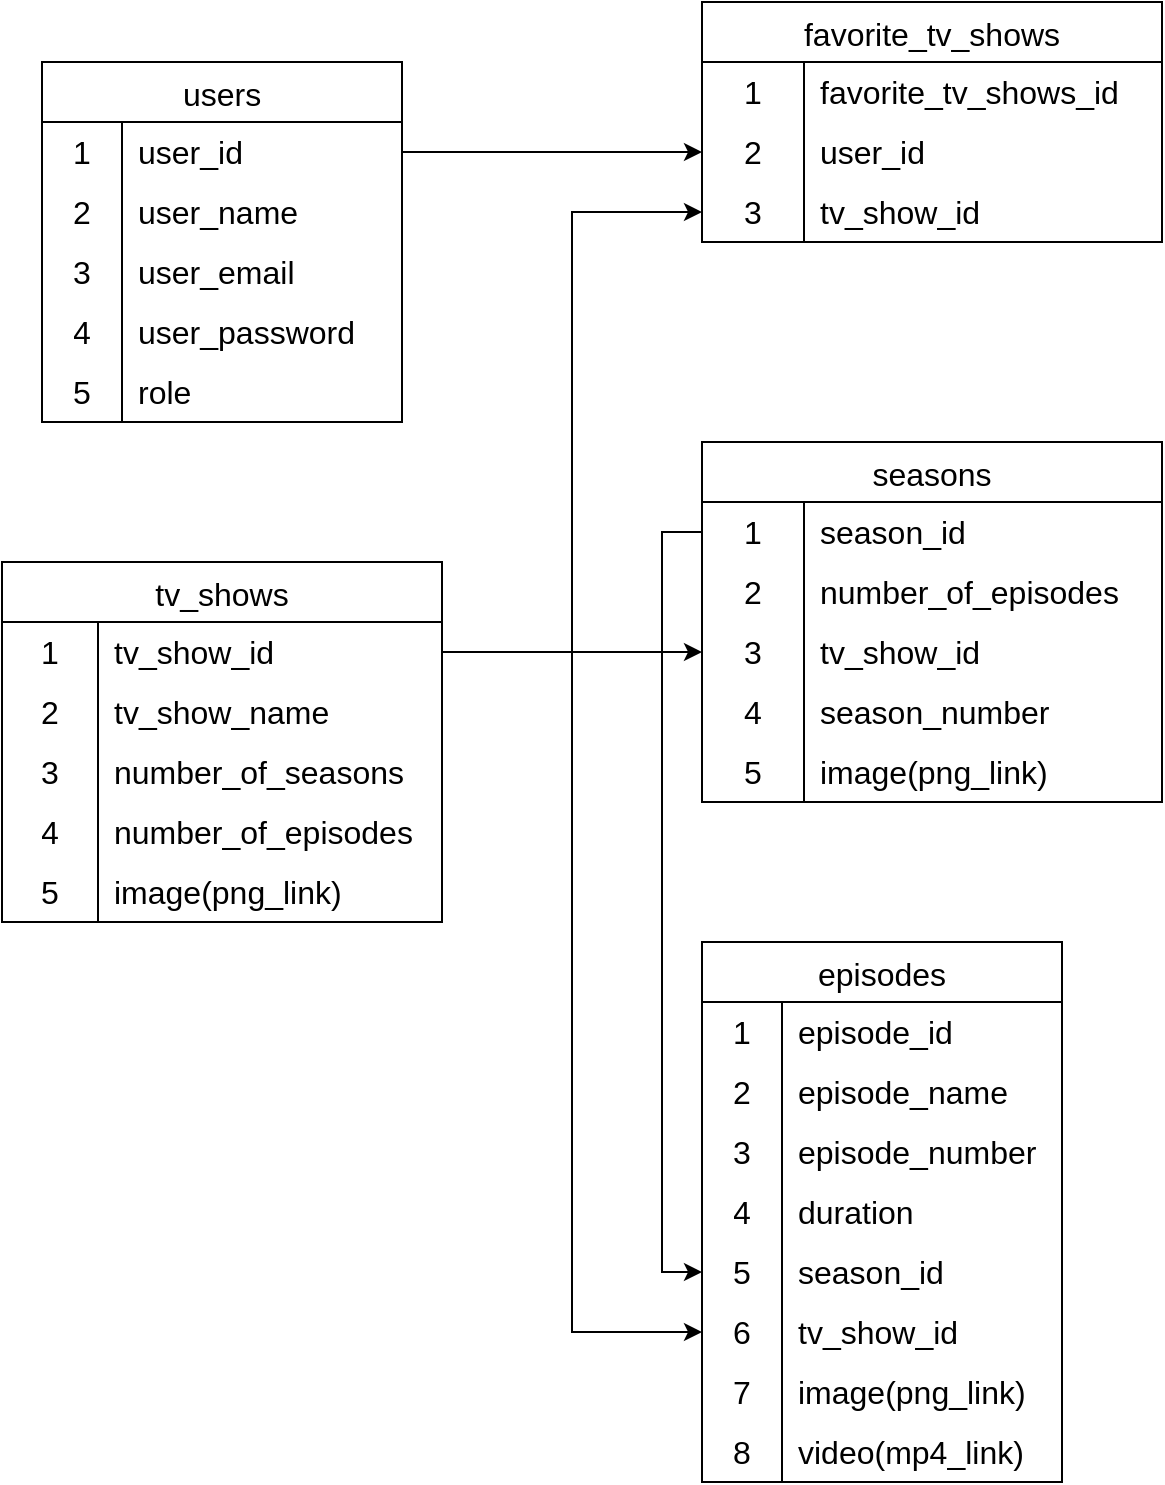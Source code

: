 <mxfile version="27.0.9">
  <diagram name="Страница — 1" id="8xEaKcqbxH626_pY_Ulo">
    <mxGraphModel dx="1028" dy="611" grid="1" gridSize="10" guides="1" tooltips="1" connect="1" arrows="1" fold="1" page="1" pageScale="1" pageWidth="827" pageHeight="1169" math="0" shadow="0">
      <root>
        <mxCell id="0" />
        <mxCell id="1" parent="0" />
        <mxCell id="lAavdUUwdmi0Z0c5Q2c3-16" value="users" style="shape=table;startSize=30;container=1;collapsible=0;childLayout=tableLayout;fixedRows=1;rowLines=0;fontStyle=0;strokeColor=default;fontSize=16;" parent="1" vertex="1">
          <mxGeometry x="200" y="260" width="180" height="180" as="geometry" />
        </mxCell>
        <mxCell id="lAavdUUwdmi0Z0c5Q2c3-17" value="" style="shape=tableRow;horizontal=0;startSize=0;swimlaneHead=0;swimlaneBody=0;top=0;left=0;bottom=0;right=0;collapsible=0;dropTarget=0;fillColor=none;points=[[0,0.5],[1,0.5]];portConstraint=eastwest;strokeColor=inherit;fontSize=16;" parent="lAavdUUwdmi0Z0c5Q2c3-16" vertex="1">
          <mxGeometry y="30" width="180" height="30" as="geometry" />
        </mxCell>
        <mxCell id="lAavdUUwdmi0Z0c5Q2c3-18" value="1" style="shape=partialRectangle;html=1;whiteSpace=wrap;connectable=0;fillColor=none;top=0;left=0;bottom=0;right=0;overflow=hidden;pointerEvents=1;strokeColor=inherit;fontSize=16;" parent="lAavdUUwdmi0Z0c5Q2c3-17" vertex="1">
          <mxGeometry width="40" height="30" as="geometry">
            <mxRectangle width="40" height="30" as="alternateBounds" />
          </mxGeometry>
        </mxCell>
        <mxCell id="lAavdUUwdmi0Z0c5Q2c3-19" value="user_id" style="shape=partialRectangle;html=1;whiteSpace=wrap;connectable=0;fillColor=none;top=0;left=0;bottom=0;right=0;align=left;spacingLeft=6;overflow=hidden;strokeColor=inherit;fontSize=16;" parent="lAavdUUwdmi0Z0c5Q2c3-17" vertex="1">
          <mxGeometry x="40" width="140" height="30" as="geometry">
            <mxRectangle width="140" height="30" as="alternateBounds" />
          </mxGeometry>
        </mxCell>
        <mxCell id="lAavdUUwdmi0Z0c5Q2c3-20" value="" style="shape=tableRow;horizontal=0;startSize=0;swimlaneHead=0;swimlaneBody=0;top=0;left=0;bottom=0;right=0;collapsible=0;dropTarget=0;fillColor=none;points=[[0,0.5],[1,0.5]];portConstraint=eastwest;strokeColor=inherit;fontSize=16;" parent="lAavdUUwdmi0Z0c5Q2c3-16" vertex="1">
          <mxGeometry y="60" width="180" height="30" as="geometry" />
        </mxCell>
        <mxCell id="lAavdUUwdmi0Z0c5Q2c3-21" value="2" style="shape=partialRectangle;html=1;whiteSpace=wrap;connectable=0;fillColor=none;top=0;left=0;bottom=0;right=0;overflow=hidden;strokeColor=inherit;fontSize=16;" parent="lAavdUUwdmi0Z0c5Q2c3-20" vertex="1">
          <mxGeometry width="40" height="30" as="geometry">
            <mxRectangle width="40" height="30" as="alternateBounds" />
          </mxGeometry>
        </mxCell>
        <mxCell id="lAavdUUwdmi0Z0c5Q2c3-22" value="user_name" style="shape=partialRectangle;html=1;whiteSpace=wrap;connectable=0;fillColor=none;top=0;left=0;bottom=0;right=0;align=left;spacingLeft=6;overflow=hidden;strokeColor=inherit;fontSize=16;" parent="lAavdUUwdmi0Z0c5Q2c3-20" vertex="1">
          <mxGeometry x="40" width="140" height="30" as="geometry">
            <mxRectangle width="140" height="30" as="alternateBounds" />
          </mxGeometry>
        </mxCell>
        <mxCell id="lAavdUUwdmi0Z0c5Q2c3-23" value="" style="shape=tableRow;horizontal=0;startSize=0;swimlaneHead=0;swimlaneBody=0;top=0;left=0;bottom=0;right=0;collapsible=0;dropTarget=0;fillColor=none;points=[[0,0.5],[1,0.5]];portConstraint=eastwest;strokeColor=inherit;fontSize=16;" parent="lAavdUUwdmi0Z0c5Q2c3-16" vertex="1">
          <mxGeometry y="90" width="180" height="30" as="geometry" />
        </mxCell>
        <mxCell id="lAavdUUwdmi0Z0c5Q2c3-24" value="3" style="shape=partialRectangle;html=1;whiteSpace=wrap;connectable=0;fillColor=none;top=0;left=0;bottom=0;right=0;overflow=hidden;strokeColor=inherit;fontSize=16;" parent="lAavdUUwdmi0Z0c5Q2c3-23" vertex="1">
          <mxGeometry width="40" height="30" as="geometry">
            <mxRectangle width="40" height="30" as="alternateBounds" />
          </mxGeometry>
        </mxCell>
        <mxCell id="lAavdUUwdmi0Z0c5Q2c3-25" value="user_email" style="shape=partialRectangle;html=1;whiteSpace=wrap;connectable=0;fillColor=none;top=0;left=0;bottom=0;right=0;align=left;spacingLeft=6;overflow=hidden;strokeColor=inherit;fontSize=16;" parent="lAavdUUwdmi0Z0c5Q2c3-23" vertex="1">
          <mxGeometry x="40" width="140" height="30" as="geometry">
            <mxRectangle width="140" height="30" as="alternateBounds" />
          </mxGeometry>
        </mxCell>
        <mxCell id="lAavdUUwdmi0Z0c5Q2c3-26" style="shape=tableRow;horizontal=0;startSize=0;swimlaneHead=0;swimlaneBody=0;top=0;left=0;bottom=0;right=0;collapsible=0;dropTarget=0;fillColor=none;points=[[0,0.5],[1,0.5]];portConstraint=eastwest;strokeColor=inherit;fontSize=16;" parent="lAavdUUwdmi0Z0c5Q2c3-16" vertex="1">
          <mxGeometry y="120" width="180" height="30" as="geometry" />
        </mxCell>
        <mxCell id="lAavdUUwdmi0Z0c5Q2c3-27" value="4" style="shape=partialRectangle;html=1;whiteSpace=wrap;connectable=0;fillColor=none;top=0;left=0;bottom=0;right=0;overflow=hidden;strokeColor=inherit;fontSize=16;" parent="lAavdUUwdmi0Z0c5Q2c3-26" vertex="1">
          <mxGeometry width="40" height="30" as="geometry">
            <mxRectangle width="40" height="30" as="alternateBounds" />
          </mxGeometry>
        </mxCell>
        <mxCell id="lAavdUUwdmi0Z0c5Q2c3-28" value="user_password" style="shape=partialRectangle;html=1;whiteSpace=wrap;connectable=0;fillColor=none;top=0;left=0;bottom=0;right=0;align=left;spacingLeft=6;overflow=hidden;strokeColor=inherit;fontSize=16;" parent="lAavdUUwdmi0Z0c5Q2c3-26" vertex="1">
          <mxGeometry x="40" width="140" height="30" as="geometry">
            <mxRectangle width="140" height="30" as="alternateBounds" />
          </mxGeometry>
        </mxCell>
        <mxCell id="lAavdUUwdmi0Z0c5Q2c3-29" style="shape=tableRow;horizontal=0;startSize=0;swimlaneHead=0;swimlaneBody=0;top=0;left=0;bottom=0;right=0;collapsible=0;dropTarget=0;fillColor=none;points=[[0,0.5],[1,0.5]];portConstraint=eastwest;strokeColor=inherit;fontSize=16;" parent="lAavdUUwdmi0Z0c5Q2c3-16" vertex="1">
          <mxGeometry y="150" width="180" height="30" as="geometry" />
        </mxCell>
        <mxCell id="lAavdUUwdmi0Z0c5Q2c3-30" value="5" style="shape=partialRectangle;html=1;whiteSpace=wrap;connectable=0;fillColor=none;top=0;left=0;bottom=0;right=0;overflow=hidden;strokeColor=inherit;fontSize=16;" parent="lAavdUUwdmi0Z0c5Q2c3-29" vertex="1">
          <mxGeometry width="40" height="30" as="geometry">
            <mxRectangle width="40" height="30" as="alternateBounds" />
          </mxGeometry>
        </mxCell>
        <mxCell id="lAavdUUwdmi0Z0c5Q2c3-31" value="role" style="shape=partialRectangle;html=1;whiteSpace=wrap;connectable=0;fillColor=none;top=0;left=0;bottom=0;right=0;align=left;spacingLeft=6;overflow=hidden;strokeColor=inherit;fontSize=16;" parent="lAavdUUwdmi0Z0c5Q2c3-29" vertex="1">
          <mxGeometry x="40" width="140" height="30" as="geometry">
            <mxRectangle width="140" height="30" as="alternateBounds" />
          </mxGeometry>
        </mxCell>
        <mxCell id="lAavdUUwdmi0Z0c5Q2c3-32" value="tv_shows" style="shape=table;startSize=30;container=1;collapsible=0;childLayout=tableLayout;fixedRows=1;rowLines=0;fontStyle=0;strokeColor=default;fontSize=16;" parent="1" vertex="1">
          <mxGeometry x="180" y="510" width="220" height="180" as="geometry" />
        </mxCell>
        <mxCell id="lAavdUUwdmi0Z0c5Q2c3-33" value="" style="shape=tableRow;horizontal=0;startSize=0;swimlaneHead=0;swimlaneBody=0;top=0;left=0;bottom=0;right=0;collapsible=0;dropTarget=0;fillColor=none;points=[[0,0.5],[1,0.5]];portConstraint=eastwest;strokeColor=inherit;fontSize=16;" parent="lAavdUUwdmi0Z0c5Q2c3-32" vertex="1">
          <mxGeometry y="30" width="220" height="30" as="geometry" />
        </mxCell>
        <mxCell id="lAavdUUwdmi0Z0c5Q2c3-34" value="1" style="shape=partialRectangle;html=1;whiteSpace=wrap;connectable=0;fillColor=none;top=0;left=0;bottom=0;right=0;overflow=hidden;pointerEvents=1;strokeColor=inherit;fontSize=16;" parent="lAavdUUwdmi0Z0c5Q2c3-33" vertex="1">
          <mxGeometry width="48" height="30" as="geometry">
            <mxRectangle width="48" height="30" as="alternateBounds" />
          </mxGeometry>
        </mxCell>
        <mxCell id="lAavdUUwdmi0Z0c5Q2c3-35" value="tv_show_id" style="shape=partialRectangle;html=1;whiteSpace=wrap;connectable=0;fillColor=none;top=0;left=0;bottom=0;right=0;align=left;spacingLeft=6;overflow=hidden;strokeColor=inherit;fontSize=16;" parent="lAavdUUwdmi0Z0c5Q2c3-33" vertex="1">
          <mxGeometry x="48" width="172" height="30" as="geometry">
            <mxRectangle width="172" height="30" as="alternateBounds" />
          </mxGeometry>
        </mxCell>
        <mxCell id="lAavdUUwdmi0Z0c5Q2c3-36" value="" style="shape=tableRow;horizontal=0;startSize=0;swimlaneHead=0;swimlaneBody=0;top=0;left=0;bottom=0;right=0;collapsible=0;dropTarget=0;fillColor=none;points=[[0,0.5],[1,0.5]];portConstraint=eastwest;strokeColor=inherit;fontSize=16;" parent="lAavdUUwdmi0Z0c5Q2c3-32" vertex="1">
          <mxGeometry y="60" width="220" height="30" as="geometry" />
        </mxCell>
        <mxCell id="lAavdUUwdmi0Z0c5Q2c3-37" value="2" style="shape=partialRectangle;html=1;whiteSpace=wrap;connectable=0;fillColor=none;top=0;left=0;bottom=0;right=0;overflow=hidden;strokeColor=inherit;fontSize=16;" parent="lAavdUUwdmi0Z0c5Q2c3-36" vertex="1">
          <mxGeometry width="48" height="30" as="geometry">
            <mxRectangle width="48" height="30" as="alternateBounds" />
          </mxGeometry>
        </mxCell>
        <mxCell id="lAavdUUwdmi0Z0c5Q2c3-38" value="tv_show_name" style="shape=partialRectangle;html=1;whiteSpace=wrap;connectable=0;fillColor=none;top=0;left=0;bottom=0;right=0;align=left;spacingLeft=6;overflow=hidden;strokeColor=inherit;fontSize=16;" parent="lAavdUUwdmi0Z0c5Q2c3-36" vertex="1">
          <mxGeometry x="48" width="172" height="30" as="geometry">
            <mxRectangle width="172" height="30" as="alternateBounds" />
          </mxGeometry>
        </mxCell>
        <mxCell id="lAavdUUwdmi0Z0c5Q2c3-39" value="" style="shape=tableRow;horizontal=0;startSize=0;swimlaneHead=0;swimlaneBody=0;top=0;left=0;bottom=0;right=0;collapsible=0;dropTarget=0;fillColor=none;points=[[0,0.5],[1,0.5]];portConstraint=eastwest;strokeColor=inherit;fontSize=16;" parent="lAavdUUwdmi0Z0c5Q2c3-32" vertex="1">
          <mxGeometry y="90" width="220" height="30" as="geometry" />
        </mxCell>
        <mxCell id="lAavdUUwdmi0Z0c5Q2c3-40" value="3" style="shape=partialRectangle;html=1;whiteSpace=wrap;connectable=0;fillColor=none;top=0;left=0;bottom=0;right=0;overflow=hidden;strokeColor=inherit;fontSize=16;" parent="lAavdUUwdmi0Z0c5Q2c3-39" vertex="1">
          <mxGeometry width="48" height="30" as="geometry">
            <mxRectangle width="48" height="30" as="alternateBounds" />
          </mxGeometry>
        </mxCell>
        <mxCell id="lAavdUUwdmi0Z0c5Q2c3-41" value="number_of_seasons" style="shape=partialRectangle;html=1;whiteSpace=wrap;connectable=0;fillColor=none;top=0;left=0;bottom=0;right=0;align=left;spacingLeft=6;overflow=hidden;strokeColor=inherit;fontSize=16;" parent="lAavdUUwdmi0Z0c5Q2c3-39" vertex="1">
          <mxGeometry x="48" width="172" height="30" as="geometry">
            <mxRectangle width="172" height="30" as="alternateBounds" />
          </mxGeometry>
        </mxCell>
        <mxCell id="lAavdUUwdmi0Z0c5Q2c3-45" style="shape=tableRow;horizontal=0;startSize=0;swimlaneHead=0;swimlaneBody=0;top=0;left=0;bottom=0;right=0;collapsible=0;dropTarget=0;fillColor=none;points=[[0,0.5],[1,0.5]];portConstraint=eastwest;strokeColor=inherit;fontSize=16;" parent="lAavdUUwdmi0Z0c5Q2c3-32" vertex="1">
          <mxGeometry y="120" width="220" height="30" as="geometry" />
        </mxCell>
        <mxCell id="lAavdUUwdmi0Z0c5Q2c3-46" value="4" style="shape=partialRectangle;html=1;whiteSpace=wrap;connectable=0;fillColor=none;top=0;left=0;bottom=0;right=0;overflow=hidden;strokeColor=inherit;fontSize=16;" parent="lAavdUUwdmi0Z0c5Q2c3-45" vertex="1">
          <mxGeometry width="48" height="30" as="geometry">
            <mxRectangle width="48" height="30" as="alternateBounds" />
          </mxGeometry>
        </mxCell>
        <mxCell id="lAavdUUwdmi0Z0c5Q2c3-47" value="number_of_episodes" style="shape=partialRectangle;html=1;whiteSpace=wrap;connectable=0;fillColor=none;top=0;left=0;bottom=0;right=0;align=left;spacingLeft=6;overflow=hidden;strokeColor=inherit;fontSize=16;" parent="lAavdUUwdmi0Z0c5Q2c3-45" vertex="1">
          <mxGeometry x="48" width="172" height="30" as="geometry">
            <mxRectangle width="172" height="30" as="alternateBounds" />
          </mxGeometry>
        </mxCell>
        <mxCell id="-CvBsKmemFq-4DsS2reL-1" style="shape=tableRow;horizontal=0;startSize=0;swimlaneHead=0;swimlaneBody=0;top=0;left=0;bottom=0;right=0;collapsible=0;dropTarget=0;fillColor=none;points=[[0,0.5],[1,0.5]];portConstraint=eastwest;strokeColor=inherit;fontSize=16;" parent="lAavdUUwdmi0Z0c5Q2c3-32" vertex="1">
          <mxGeometry y="150" width="220" height="30" as="geometry" />
        </mxCell>
        <mxCell id="-CvBsKmemFq-4DsS2reL-2" value="5" style="shape=partialRectangle;html=1;whiteSpace=wrap;connectable=0;fillColor=none;top=0;left=0;bottom=0;right=0;overflow=hidden;strokeColor=inherit;fontSize=16;" parent="-CvBsKmemFq-4DsS2reL-1" vertex="1">
          <mxGeometry width="48" height="30" as="geometry">
            <mxRectangle width="48" height="30" as="alternateBounds" />
          </mxGeometry>
        </mxCell>
        <mxCell id="-CvBsKmemFq-4DsS2reL-3" value="image(png_link)" style="shape=partialRectangle;html=1;whiteSpace=wrap;connectable=0;fillColor=none;top=0;left=0;bottom=0;right=0;align=left;spacingLeft=6;overflow=hidden;strokeColor=inherit;fontSize=16;" parent="-CvBsKmemFq-4DsS2reL-1" vertex="1">
          <mxGeometry x="48" width="172" height="30" as="geometry">
            <mxRectangle width="172" height="30" as="alternateBounds" />
          </mxGeometry>
        </mxCell>
        <mxCell id="lAavdUUwdmi0Z0c5Q2c3-48" value="favorite_tv_shows" style="shape=table;startSize=30;container=1;collapsible=0;childLayout=tableLayout;fixedRows=1;rowLines=0;fontStyle=0;strokeColor=default;fontSize=16;" parent="1" vertex="1">
          <mxGeometry x="530" y="230" width="230" height="120" as="geometry" />
        </mxCell>
        <mxCell id="lAavdUUwdmi0Z0c5Q2c3-49" value="" style="shape=tableRow;horizontal=0;startSize=0;swimlaneHead=0;swimlaneBody=0;top=0;left=0;bottom=0;right=0;collapsible=0;dropTarget=0;fillColor=none;points=[[0,0.5],[1,0.5]];portConstraint=eastwest;strokeColor=inherit;fontSize=16;" parent="lAavdUUwdmi0Z0c5Q2c3-48" vertex="1">
          <mxGeometry y="30" width="230" height="30" as="geometry" />
        </mxCell>
        <mxCell id="lAavdUUwdmi0Z0c5Q2c3-50" value="1" style="shape=partialRectangle;html=1;whiteSpace=wrap;connectable=0;fillColor=none;top=0;left=0;bottom=0;right=0;overflow=hidden;pointerEvents=1;strokeColor=inherit;fontSize=16;" parent="lAavdUUwdmi0Z0c5Q2c3-49" vertex="1">
          <mxGeometry width="51" height="30" as="geometry">
            <mxRectangle width="51" height="30" as="alternateBounds" />
          </mxGeometry>
        </mxCell>
        <mxCell id="lAavdUUwdmi0Z0c5Q2c3-51" value="&lt;span style=&quot;text-align: center; text-wrap-mode: nowrap;&quot;&gt;favorite_tv_shows_id&lt;/span&gt;" style="shape=partialRectangle;html=1;whiteSpace=wrap;connectable=0;fillColor=none;top=0;left=0;bottom=0;right=0;align=left;spacingLeft=6;overflow=hidden;strokeColor=inherit;fontSize=16;" parent="lAavdUUwdmi0Z0c5Q2c3-49" vertex="1">
          <mxGeometry x="51" width="179" height="30" as="geometry">
            <mxRectangle width="179" height="30" as="alternateBounds" />
          </mxGeometry>
        </mxCell>
        <mxCell id="lAavdUUwdmi0Z0c5Q2c3-55" value="" style="shape=tableRow;horizontal=0;startSize=0;swimlaneHead=0;swimlaneBody=0;top=0;left=0;bottom=0;right=0;collapsible=0;dropTarget=0;fillColor=none;points=[[0,0.5],[1,0.5]];portConstraint=eastwest;strokeColor=inherit;fontSize=16;" parent="lAavdUUwdmi0Z0c5Q2c3-48" vertex="1">
          <mxGeometry y="60" width="230" height="30" as="geometry" />
        </mxCell>
        <mxCell id="lAavdUUwdmi0Z0c5Q2c3-56" value="2" style="shape=partialRectangle;html=1;whiteSpace=wrap;connectable=0;fillColor=none;top=0;left=0;bottom=0;right=0;overflow=hidden;strokeColor=inherit;fontSize=16;" parent="lAavdUUwdmi0Z0c5Q2c3-55" vertex="1">
          <mxGeometry width="51" height="30" as="geometry">
            <mxRectangle width="51" height="30" as="alternateBounds" />
          </mxGeometry>
        </mxCell>
        <mxCell id="lAavdUUwdmi0Z0c5Q2c3-57" value="user_id" style="shape=partialRectangle;html=1;whiteSpace=wrap;connectable=0;fillColor=none;top=0;left=0;bottom=0;right=0;align=left;spacingLeft=6;overflow=hidden;strokeColor=inherit;fontSize=16;" parent="lAavdUUwdmi0Z0c5Q2c3-55" vertex="1">
          <mxGeometry x="51" width="179" height="30" as="geometry">
            <mxRectangle width="179" height="30" as="alternateBounds" />
          </mxGeometry>
        </mxCell>
        <mxCell id="lAavdUUwdmi0Z0c5Q2c3-52" value="" style="shape=tableRow;horizontal=0;startSize=0;swimlaneHead=0;swimlaneBody=0;top=0;left=0;bottom=0;right=0;collapsible=0;dropTarget=0;fillColor=none;points=[[0,0.5],[1,0.5]];portConstraint=eastwest;strokeColor=inherit;fontSize=16;" parent="lAavdUUwdmi0Z0c5Q2c3-48" vertex="1">
          <mxGeometry y="90" width="230" height="30" as="geometry" />
        </mxCell>
        <mxCell id="lAavdUUwdmi0Z0c5Q2c3-53" value="3" style="shape=partialRectangle;html=1;whiteSpace=wrap;connectable=0;fillColor=none;top=0;left=0;bottom=0;right=0;overflow=hidden;strokeColor=inherit;fontSize=16;" parent="lAavdUUwdmi0Z0c5Q2c3-52" vertex="1">
          <mxGeometry width="51" height="30" as="geometry">
            <mxRectangle width="51" height="30" as="alternateBounds" />
          </mxGeometry>
        </mxCell>
        <mxCell id="lAavdUUwdmi0Z0c5Q2c3-54" value="tv_show_id" style="shape=partialRectangle;html=1;whiteSpace=wrap;connectable=0;fillColor=none;top=0;left=0;bottom=0;right=0;align=left;spacingLeft=6;overflow=hidden;strokeColor=inherit;fontSize=16;" parent="lAavdUUwdmi0Z0c5Q2c3-52" vertex="1">
          <mxGeometry x="51" width="179" height="30" as="geometry">
            <mxRectangle width="179" height="30" as="alternateBounds" />
          </mxGeometry>
        </mxCell>
        <mxCell id="lAavdUUwdmi0Z0c5Q2c3-58" style="edgeStyle=orthogonalEdgeStyle;rounded=0;orthogonalLoop=1;jettySize=auto;html=1;exitX=1;exitY=0.5;exitDx=0;exitDy=0;entryX=0;entryY=0.5;entryDx=0;entryDy=0;" parent="1" source="lAavdUUwdmi0Z0c5Q2c3-17" target="lAavdUUwdmi0Z0c5Q2c3-55" edge="1">
          <mxGeometry relative="1" as="geometry" />
        </mxCell>
        <mxCell id="lAavdUUwdmi0Z0c5Q2c3-59" style="edgeStyle=orthogonalEdgeStyle;rounded=0;orthogonalLoop=1;jettySize=auto;html=1;exitX=1;exitY=0.5;exitDx=0;exitDy=0;entryX=0;entryY=0.5;entryDx=0;entryDy=0;" parent="1" source="lAavdUUwdmi0Z0c5Q2c3-33" target="lAavdUUwdmi0Z0c5Q2c3-52" edge="1">
          <mxGeometry relative="1" as="geometry" />
        </mxCell>
        <mxCell id="-CvBsKmemFq-4DsS2reL-22" value="seasons" style="shape=table;startSize=30;container=1;collapsible=0;childLayout=tableLayout;fixedRows=1;rowLines=0;fontStyle=0;strokeColor=default;fontSize=16;" parent="1" vertex="1">
          <mxGeometry x="530" y="450" width="230" height="180" as="geometry" />
        </mxCell>
        <mxCell id="-CvBsKmemFq-4DsS2reL-23" value="" style="shape=tableRow;horizontal=0;startSize=0;swimlaneHead=0;swimlaneBody=0;top=0;left=0;bottom=0;right=0;collapsible=0;dropTarget=0;fillColor=none;points=[[0,0.5],[1,0.5]];portConstraint=eastwest;strokeColor=inherit;fontSize=16;" parent="-CvBsKmemFq-4DsS2reL-22" vertex="1">
          <mxGeometry y="30" width="230" height="30" as="geometry" />
        </mxCell>
        <mxCell id="-CvBsKmemFq-4DsS2reL-24" value="1" style="shape=partialRectangle;html=1;whiteSpace=wrap;connectable=0;fillColor=none;top=0;left=0;bottom=0;right=0;overflow=hidden;pointerEvents=1;strokeColor=inherit;fontSize=16;" parent="-CvBsKmemFq-4DsS2reL-23" vertex="1">
          <mxGeometry width="51" height="30" as="geometry">
            <mxRectangle width="51" height="30" as="alternateBounds" />
          </mxGeometry>
        </mxCell>
        <mxCell id="-CvBsKmemFq-4DsS2reL-25" value="season_id" style="shape=partialRectangle;html=1;whiteSpace=wrap;connectable=0;fillColor=none;top=0;left=0;bottom=0;right=0;align=left;spacingLeft=6;overflow=hidden;strokeColor=inherit;fontSize=16;" parent="-CvBsKmemFq-4DsS2reL-23" vertex="1">
          <mxGeometry x="51" width="179" height="30" as="geometry">
            <mxRectangle width="179" height="30" as="alternateBounds" />
          </mxGeometry>
        </mxCell>
        <mxCell id="-CvBsKmemFq-4DsS2reL-26" value="" style="shape=tableRow;horizontal=0;startSize=0;swimlaneHead=0;swimlaneBody=0;top=0;left=0;bottom=0;right=0;collapsible=0;dropTarget=0;fillColor=none;points=[[0,0.5],[1,0.5]];portConstraint=eastwest;strokeColor=inherit;fontSize=16;" parent="-CvBsKmemFq-4DsS2reL-22" vertex="1">
          <mxGeometry y="60" width="230" height="30" as="geometry" />
        </mxCell>
        <mxCell id="-CvBsKmemFq-4DsS2reL-27" value="2" style="shape=partialRectangle;html=1;whiteSpace=wrap;connectable=0;fillColor=none;top=0;left=0;bottom=0;right=0;overflow=hidden;strokeColor=inherit;fontSize=16;" parent="-CvBsKmemFq-4DsS2reL-26" vertex="1">
          <mxGeometry width="51" height="30" as="geometry">
            <mxRectangle width="51" height="30" as="alternateBounds" />
          </mxGeometry>
        </mxCell>
        <mxCell id="-CvBsKmemFq-4DsS2reL-28" value="number_of_episodes" style="shape=partialRectangle;html=1;whiteSpace=wrap;connectable=0;fillColor=none;top=0;left=0;bottom=0;right=0;align=left;spacingLeft=6;overflow=hidden;strokeColor=inherit;fontSize=16;" parent="-CvBsKmemFq-4DsS2reL-26" vertex="1">
          <mxGeometry x="51" width="179" height="30" as="geometry">
            <mxRectangle width="179" height="30" as="alternateBounds" />
          </mxGeometry>
        </mxCell>
        <mxCell id="-CvBsKmemFq-4DsS2reL-32" style="shape=tableRow;horizontal=0;startSize=0;swimlaneHead=0;swimlaneBody=0;top=0;left=0;bottom=0;right=0;collapsible=0;dropTarget=0;fillColor=none;points=[[0,0.5],[1,0.5]];portConstraint=eastwest;strokeColor=inherit;fontSize=16;" parent="-CvBsKmemFq-4DsS2reL-22" vertex="1">
          <mxGeometry y="90" width="230" height="30" as="geometry" />
        </mxCell>
        <mxCell id="-CvBsKmemFq-4DsS2reL-33" value="3" style="shape=partialRectangle;html=1;whiteSpace=wrap;connectable=0;fillColor=none;top=0;left=0;bottom=0;right=0;overflow=hidden;strokeColor=inherit;fontSize=16;" parent="-CvBsKmemFq-4DsS2reL-32" vertex="1">
          <mxGeometry width="51" height="30" as="geometry">
            <mxRectangle width="51" height="30" as="alternateBounds" />
          </mxGeometry>
        </mxCell>
        <mxCell id="-CvBsKmemFq-4DsS2reL-34" value="tv_show_id" style="shape=partialRectangle;html=1;whiteSpace=wrap;connectable=0;fillColor=none;top=0;left=0;bottom=0;right=0;align=left;spacingLeft=6;overflow=hidden;strokeColor=inherit;fontSize=16;" parent="-CvBsKmemFq-4DsS2reL-32" vertex="1">
          <mxGeometry x="51" width="179" height="30" as="geometry">
            <mxRectangle width="179" height="30" as="alternateBounds" />
          </mxGeometry>
        </mxCell>
        <mxCell id="-CvBsKmemFq-4DsS2reL-46" style="shape=tableRow;horizontal=0;startSize=0;swimlaneHead=0;swimlaneBody=0;top=0;left=0;bottom=0;right=0;collapsible=0;dropTarget=0;fillColor=none;points=[[0,0.5],[1,0.5]];portConstraint=eastwest;strokeColor=inherit;fontSize=16;" parent="-CvBsKmemFq-4DsS2reL-22" vertex="1">
          <mxGeometry y="120" width="230" height="30" as="geometry" />
        </mxCell>
        <mxCell id="-CvBsKmemFq-4DsS2reL-47" value="4" style="shape=partialRectangle;html=1;whiteSpace=wrap;connectable=0;fillColor=none;top=0;left=0;bottom=0;right=0;overflow=hidden;strokeColor=inherit;fontSize=16;" parent="-CvBsKmemFq-4DsS2reL-46" vertex="1">
          <mxGeometry width="51" height="30" as="geometry">
            <mxRectangle width="51" height="30" as="alternateBounds" />
          </mxGeometry>
        </mxCell>
        <mxCell id="-CvBsKmemFq-4DsS2reL-48" value="season_number" style="shape=partialRectangle;html=1;whiteSpace=wrap;connectable=0;fillColor=none;top=0;left=0;bottom=0;right=0;align=left;spacingLeft=6;overflow=hidden;strokeColor=inherit;fontSize=16;" parent="-CvBsKmemFq-4DsS2reL-46" vertex="1">
          <mxGeometry x="51" width="179" height="30" as="geometry">
            <mxRectangle width="179" height="30" as="alternateBounds" />
          </mxGeometry>
        </mxCell>
        <mxCell id="0WCKe4Y6tsJOkDOMgPIJ-4" style="shape=tableRow;horizontal=0;startSize=0;swimlaneHead=0;swimlaneBody=0;top=0;left=0;bottom=0;right=0;collapsible=0;dropTarget=0;fillColor=none;points=[[0,0.5],[1,0.5]];portConstraint=eastwest;strokeColor=inherit;fontSize=16;" parent="-CvBsKmemFq-4DsS2reL-22" vertex="1">
          <mxGeometry y="150" width="230" height="30" as="geometry" />
        </mxCell>
        <mxCell id="0WCKe4Y6tsJOkDOMgPIJ-5" value="5" style="shape=partialRectangle;html=1;whiteSpace=wrap;connectable=0;fillColor=none;top=0;left=0;bottom=0;right=0;overflow=hidden;strokeColor=inherit;fontSize=16;" parent="0WCKe4Y6tsJOkDOMgPIJ-4" vertex="1">
          <mxGeometry width="51" height="30" as="geometry">
            <mxRectangle width="51" height="30" as="alternateBounds" />
          </mxGeometry>
        </mxCell>
        <mxCell id="0WCKe4Y6tsJOkDOMgPIJ-6" value="image(png_link)" style="shape=partialRectangle;html=1;whiteSpace=wrap;connectable=0;fillColor=none;top=0;left=0;bottom=0;right=0;align=left;spacingLeft=6;overflow=hidden;strokeColor=inherit;fontSize=16;" parent="0WCKe4Y6tsJOkDOMgPIJ-4" vertex="1">
          <mxGeometry x="51" width="179" height="30" as="geometry">
            <mxRectangle width="179" height="30" as="alternateBounds" />
          </mxGeometry>
        </mxCell>
        <mxCell id="-CvBsKmemFq-4DsS2reL-35" style="edgeStyle=orthogonalEdgeStyle;rounded=0;orthogonalLoop=1;jettySize=auto;html=1;exitX=1;exitY=0.5;exitDx=0;exitDy=0;entryX=0;entryY=0.5;entryDx=0;entryDy=0;" parent="1" source="lAavdUUwdmi0Z0c5Q2c3-33" target="-CvBsKmemFq-4DsS2reL-32" edge="1">
          <mxGeometry relative="1" as="geometry" />
        </mxCell>
        <mxCell id="-CvBsKmemFq-4DsS2reL-36" value="episodes" style="shape=table;startSize=30;container=1;collapsible=0;childLayout=tableLayout;fixedRows=1;rowLines=0;fontStyle=0;strokeColor=default;fontSize=16;" parent="1" vertex="1">
          <mxGeometry x="530" y="700" width="180" height="270" as="geometry" />
        </mxCell>
        <mxCell id="-CvBsKmemFq-4DsS2reL-37" value="" style="shape=tableRow;horizontal=0;startSize=0;swimlaneHead=0;swimlaneBody=0;top=0;left=0;bottom=0;right=0;collapsible=0;dropTarget=0;fillColor=none;points=[[0,0.5],[1,0.5]];portConstraint=eastwest;strokeColor=inherit;fontSize=16;" parent="-CvBsKmemFq-4DsS2reL-36" vertex="1">
          <mxGeometry y="30" width="180" height="30" as="geometry" />
        </mxCell>
        <mxCell id="-CvBsKmemFq-4DsS2reL-38" value="1" style="shape=partialRectangle;html=1;whiteSpace=wrap;connectable=0;fillColor=none;top=0;left=0;bottom=0;right=0;overflow=hidden;pointerEvents=1;strokeColor=inherit;fontSize=16;" parent="-CvBsKmemFq-4DsS2reL-37" vertex="1">
          <mxGeometry width="40" height="30" as="geometry">
            <mxRectangle width="40" height="30" as="alternateBounds" />
          </mxGeometry>
        </mxCell>
        <mxCell id="-CvBsKmemFq-4DsS2reL-39" value="episode_id" style="shape=partialRectangle;html=1;whiteSpace=wrap;connectable=0;fillColor=none;top=0;left=0;bottom=0;right=0;align=left;spacingLeft=6;overflow=hidden;strokeColor=inherit;fontSize=16;" parent="-CvBsKmemFq-4DsS2reL-37" vertex="1">
          <mxGeometry x="40" width="140" height="30" as="geometry">
            <mxRectangle width="140" height="30" as="alternateBounds" />
          </mxGeometry>
        </mxCell>
        <mxCell id="fBwERMiF6U832thEPXLt-1" style="shape=tableRow;horizontal=0;startSize=0;swimlaneHead=0;swimlaneBody=0;top=0;left=0;bottom=0;right=0;collapsible=0;dropTarget=0;fillColor=none;points=[[0,0.5],[1,0.5]];portConstraint=eastwest;strokeColor=inherit;fontSize=16;" vertex="1" parent="-CvBsKmemFq-4DsS2reL-36">
          <mxGeometry y="60" width="180" height="30" as="geometry" />
        </mxCell>
        <mxCell id="fBwERMiF6U832thEPXLt-2" value="2" style="shape=partialRectangle;html=1;whiteSpace=wrap;connectable=0;fillColor=none;top=0;left=0;bottom=0;right=0;overflow=hidden;strokeColor=inherit;fontSize=16;" vertex="1" parent="fBwERMiF6U832thEPXLt-1">
          <mxGeometry width="40" height="30" as="geometry">
            <mxRectangle width="40" height="30" as="alternateBounds" />
          </mxGeometry>
        </mxCell>
        <mxCell id="fBwERMiF6U832thEPXLt-3" value="episode_name" style="shape=partialRectangle;html=1;whiteSpace=wrap;connectable=0;fillColor=none;top=0;left=0;bottom=0;right=0;align=left;spacingLeft=6;overflow=hidden;strokeColor=inherit;fontSize=16;" vertex="1" parent="fBwERMiF6U832thEPXLt-1">
          <mxGeometry x="40" width="140" height="30" as="geometry">
            <mxRectangle width="140" height="30" as="alternateBounds" />
          </mxGeometry>
        </mxCell>
        <mxCell id="-CvBsKmemFq-4DsS2reL-40" value="" style="shape=tableRow;horizontal=0;startSize=0;swimlaneHead=0;swimlaneBody=0;top=0;left=0;bottom=0;right=0;collapsible=0;dropTarget=0;fillColor=none;points=[[0,0.5],[1,0.5]];portConstraint=eastwest;strokeColor=inherit;fontSize=16;" parent="-CvBsKmemFq-4DsS2reL-36" vertex="1">
          <mxGeometry y="90" width="180" height="30" as="geometry" />
        </mxCell>
        <mxCell id="-CvBsKmemFq-4DsS2reL-41" value="3" style="shape=partialRectangle;html=1;whiteSpace=wrap;connectable=0;fillColor=none;top=0;left=0;bottom=0;right=0;overflow=hidden;strokeColor=inherit;fontSize=16;" parent="-CvBsKmemFq-4DsS2reL-40" vertex="1">
          <mxGeometry width="40" height="30" as="geometry">
            <mxRectangle width="40" height="30" as="alternateBounds" />
          </mxGeometry>
        </mxCell>
        <mxCell id="-CvBsKmemFq-4DsS2reL-42" value="episode_number" style="shape=partialRectangle;html=1;whiteSpace=wrap;connectable=0;fillColor=none;top=0;left=0;bottom=0;right=0;align=left;spacingLeft=6;overflow=hidden;strokeColor=inherit;fontSize=16;" parent="-CvBsKmemFq-4DsS2reL-40" vertex="1">
          <mxGeometry x="40" width="140" height="30" as="geometry">
            <mxRectangle width="140" height="30" as="alternateBounds" />
          </mxGeometry>
        </mxCell>
        <mxCell id="-CvBsKmemFq-4DsS2reL-43" value="" style="shape=tableRow;horizontal=0;startSize=0;swimlaneHead=0;swimlaneBody=0;top=0;left=0;bottom=0;right=0;collapsible=0;dropTarget=0;fillColor=none;points=[[0,0.5],[1,0.5]];portConstraint=eastwest;strokeColor=inherit;fontSize=16;" parent="-CvBsKmemFq-4DsS2reL-36" vertex="1">
          <mxGeometry y="120" width="180" height="30" as="geometry" />
        </mxCell>
        <mxCell id="-CvBsKmemFq-4DsS2reL-44" value="4" style="shape=partialRectangle;html=1;whiteSpace=wrap;connectable=0;fillColor=none;top=0;left=0;bottom=0;right=0;overflow=hidden;strokeColor=inherit;fontSize=16;" parent="-CvBsKmemFq-4DsS2reL-43" vertex="1">
          <mxGeometry width="40" height="30" as="geometry">
            <mxRectangle width="40" height="30" as="alternateBounds" />
          </mxGeometry>
        </mxCell>
        <mxCell id="-CvBsKmemFq-4DsS2reL-45" value="duration" style="shape=partialRectangle;html=1;whiteSpace=wrap;connectable=0;fillColor=none;top=0;left=0;bottom=0;right=0;align=left;spacingLeft=6;overflow=hidden;strokeColor=inherit;fontSize=16;" parent="-CvBsKmemFq-4DsS2reL-43" vertex="1">
          <mxGeometry x="40" width="140" height="30" as="geometry">
            <mxRectangle width="140" height="30" as="alternateBounds" />
          </mxGeometry>
        </mxCell>
        <mxCell id="-CvBsKmemFq-4DsS2reL-52" style="shape=tableRow;horizontal=0;startSize=0;swimlaneHead=0;swimlaneBody=0;top=0;left=0;bottom=0;right=0;collapsible=0;dropTarget=0;fillColor=none;points=[[0,0.5],[1,0.5]];portConstraint=eastwest;strokeColor=inherit;fontSize=16;" parent="-CvBsKmemFq-4DsS2reL-36" vertex="1">
          <mxGeometry y="150" width="180" height="30" as="geometry" />
        </mxCell>
        <mxCell id="-CvBsKmemFq-4DsS2reL-53" value="5" style="shape=partialRectangle;html=1;whiteSpace=wrap;connectable=0;fillColor=none;top=0;left=0;bottom=0;right=0;overflow=hidden;strokeColor=inherit;fontSize=16;" parent="-CvBsKmemFq-4DsS2reL-52" vertex="1">
          <mxGeometry width="40" height="30" as="geometry">
            <mxRectangle width="40" height="30" as="alternateBounds" />
          </mxGeometry>
        </mxCell>
        <mxCell id="-CvBsKmemFq-4DsS2reL-54" value="season_id" style="shape=partialRectangle;html=1;whiteSpace=wrap;connectable=0;fillColor=none;top=0;left=0;bottom=0;right=0;align=left;spacingLeft=6;overflow=hidden;strokeColor=inherit;fontSize=16;" parent="-CvBsKmemFq-4DsS2reL-52" vertex="1">
          <mxGeometry x="40" width="140" height="30" as="geometry">
            <mxRectangle width="140" height="30" as="alternateBounds" />
          </mxGeometry>
        </mxCell>
        <mxCell id="-CvBsKmemFq-4DsS2reL-55" style="shape=tableRow;horizontal=0;startSize=0;swimlaneHead=0;swimlaneBody=0;top=0;left=0;bottom=0;right=0;collapsible=0;dropTarget=0;fillColor=none;points=[[0,0.5],[1,0.5]];portConstraint=eastwest;strokeColor=inherit;fontSize=16;" parent="-CvBsKmemFq-4DsS2reL-36" vertex="1">
          <mxGeometry y="180" width="180" height="30" as="geometry" />
        </mxCell>
        <mxCell id="-CvBsKmemFq-4DsS2reL-56" value="6" style="shape=partialRectangle;html=1;whiteSpace=wrap;connectable=0;fillColor=none;top=0;left=0;bottom=0;right=0;overflow=hidden;strokeColor=inherit;fontSize=16;" parent="-CvBsKmemFq-4DsS2reL-55" vertex="1">
          <mxGeometry width="40" height="30" as="geometry">
            <mxRectangle width="40" height="30" as="alternateBounds" />
          </mxGeometry>
        </mxCell>
        <mxCell id="-CvBsKmemFq-4DsS2reL-57" value="tv_show_id" style="shape=partialRectangle;html=1;whiteSpace=wrap;connectable=0;fillColor=none;top=0;left=0;bottom=0;right=0;align=left;spacingLeft=6;overflow=hidden;strokeColor=inherit;fontSize=16;" parent="-CvBsKmemFq-4DsS2reL-55" vertex="1">
          <mxGeometry x="40" width="140" height="30" as="geometry">
            <mxRectangle width="140" height="30" as="alternateBounds" />
          </mxGeometry>
        </mxCell>
        <mxCell id="-CvBsKmemFq-4DsS2reL-60" style="shape=tableRow;horizontal=0;startSize=0;swimlaneHead=0;swimlaneBody=0;top=0;left=0;bottom=0;right=0;collapsible=0;dropTarget=0;fillColor=none;points=[[0,0.5],[1,0.5]];portConstraint=eastwest;strokeColor=inherit;fontSize=16;" parent="-CvBsKmemFq-4DsS2reL-36" vertex="1">
          <mxGeometry y="210" width="180" height="30" as="geometry" />
        </mxCell>
        <mxCell id="-CvBsKmemFq-4DsS2reL-61" value="7" style="shape=partialRectangle;html=1;whiteSpace=wrap;connectable=0;fillColor=none;top=0;left=0;bottom=0;right=0;overflow=hidden;strokeColor=inherit;fontSize=16;" parent="-CvBsKmemFq-4DsS2reL-60" vertex="1">
          <mxGeometry width="40" height="30" as="geometry">
            <mxRectangle width="40" height="30" as="alternateBounds" />
          </mxGeometry>
        </mxCell>
        <mxCell id="-CvBsKmemFq-4DsS2reL-62" value="image(png_link)" style="shape=partialRectangle;html=1;whiteSpace=wrap;connectable=0;fillColor=none;top=0;left=0;bottom=0;right=0;align=left;spacingLeft=6;overflow=hidden;strokeColor=inherit;fontSize=16;" parent="-CvBsKmemFq-4DsS2reL-60" vertex="1">
          <mxGeometry x="40" width="140" height="30" as="geometry">
            <mxRectangle width="140" height="30" as="alternateBounds" />
          </mxGeometry>
        </mxCell>
        <mxCell id="0WCKe4Y6tsJOkDOMgPIJ-1" style="shape=tableRow;horizontal=0;startSize=0;swimlaneHead=0;swimlaneBody=0;top=0;left=0;bottom=0;right=0;collapsible=0;dropTarget=0;fillColor=none;points=[[0,0.5],[1,0.5]];portConstraint=eastwest;strokeColor=inherit;fontSize=16;" parent="-CvBsKmemFq-4DsS2reL-36" vertex="1">
          <mxGeometry y="240" width="180" height="30" as="geometry" />
        </mxCell>
        <mxCell id="0WCKe4Y6tsJOkDOMgPIJ-2" value="8" style="shape=partialRectangle;html=1;whiteSpace=wrap;connectable=0;fillColor=none;top=0;left=0;bottom=0;right=0;overflow=hidden;strokeColor=inherit;fontSize=16;" parent="0WCKe4Y6tsJOkDOMgPIJ-1" vertex="1">
          <mxGeometry width="40" height="30" as="geometry">
            <mxRectangle width="40" height="30" as="alternateBounds" />
          </mxGeometry>
        </mxCell>
        <mxCell id="0WCKe4Y6tsJOkDOMgPIJ-3" value="video(mp4_link)" style="shape=partialRectangle;html=1;whiteSpace=wrap;connectable=0;fillColor=none;top=0;left=0;bottom=0;right=0;align=left;spacingLeft=6;overflow=hidden;strokeColor=inherit;fontSize=16;" parent="0WCKe4Y6tsJOkDOMgPIJ-1" vertex="1">
          <mxGeometry x="40" width="140" height="30" as="geometry">
            <mxRectangle width="140" height="30" as="alternateBounds" />
          </mxGeometry>
        </mxCell>
        <mxCell id="-CvBsKmemFq-4DsS2reL-58" style="edgeStyle=orthogonalEdgeStyle;rounded=0;orthogonalLoop=1;jettySize=auto;html=1;exitX=1;exitY=0.5;exitDx=0;exitDy=0;entryX=0;entryY=0.5;entryDx=0;entryDy=0;" parent="1" source="lAavdUUwdmi0Z0c5Q2c3-33" target="-CvBsKmemFq-4DsS2reL-55" edge="1">
          <mxGeometry relative="1" as="geometry" />
        </mxCell>
        <mxCell id="-CvBsKmemFq-4DsS2reL-59" style="edgeStyle=orthogonalEdgeStyle;rounded=0;orthogonalLoop=1;jettySize=auto;html=1;exitX=0;exitY=0.5;exitDx=0;exitDy=0;entryX=0;entryY=0.5;entryDx=0;entryDy=0;" parent="1" source="-CvBsKmemFq-4DsS2reL-23" target="-CvBsKmemFq-4DsS2reL-52" edge="1">
          <mxGeometry relative="1" as="geometry" />
        </mxCell>
      </root>
    </mxGraphModel>
  </diagram>
</mxfile>
